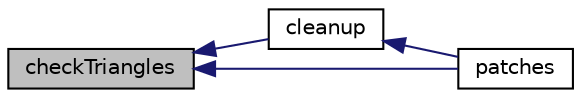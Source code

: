 digraph "checkTriangles"
{
  bgcolor="transparent";
  edge [fontname="Helvetica",fontsize="10",labelfontname="Helvetica",labelfontsize="10"];
  node [fontname="Helvetica",fontsize="10",shape=record];
  rankdir="LR";
  Node1 [label="checkTriangles",height=0.2,width=0.4,color="black", fillcolor="grey75", style="filled", fontcolor="black"];
  Node1 -> Node2 [dir="back",color="midnightblue",fontsize="10",style="solid",fontname="Helvetica"];
  Node2 [label="cleanup",height=0.2,width=0.4,color="black",URL="$a02758.html#a71fb3698346366a55da6e64bdf82a89f",tooltip="Remove non-valid triangles. "];
  Node2 -> Node3 [dir="back",color="midnightblue",fontsize="10",style="solid",fontname="Helvetica"];
  Node3 [label="patches",height=0.2,width=0.4,color="black",URL="$a02758.html#adf6d6f4f6576d5bd544f3ba396fa3946"];
  Node1 -> Node3 [dir="back",color="midnightblue",fontsize="10",style="solid",fontname="Helvetica"];
}
